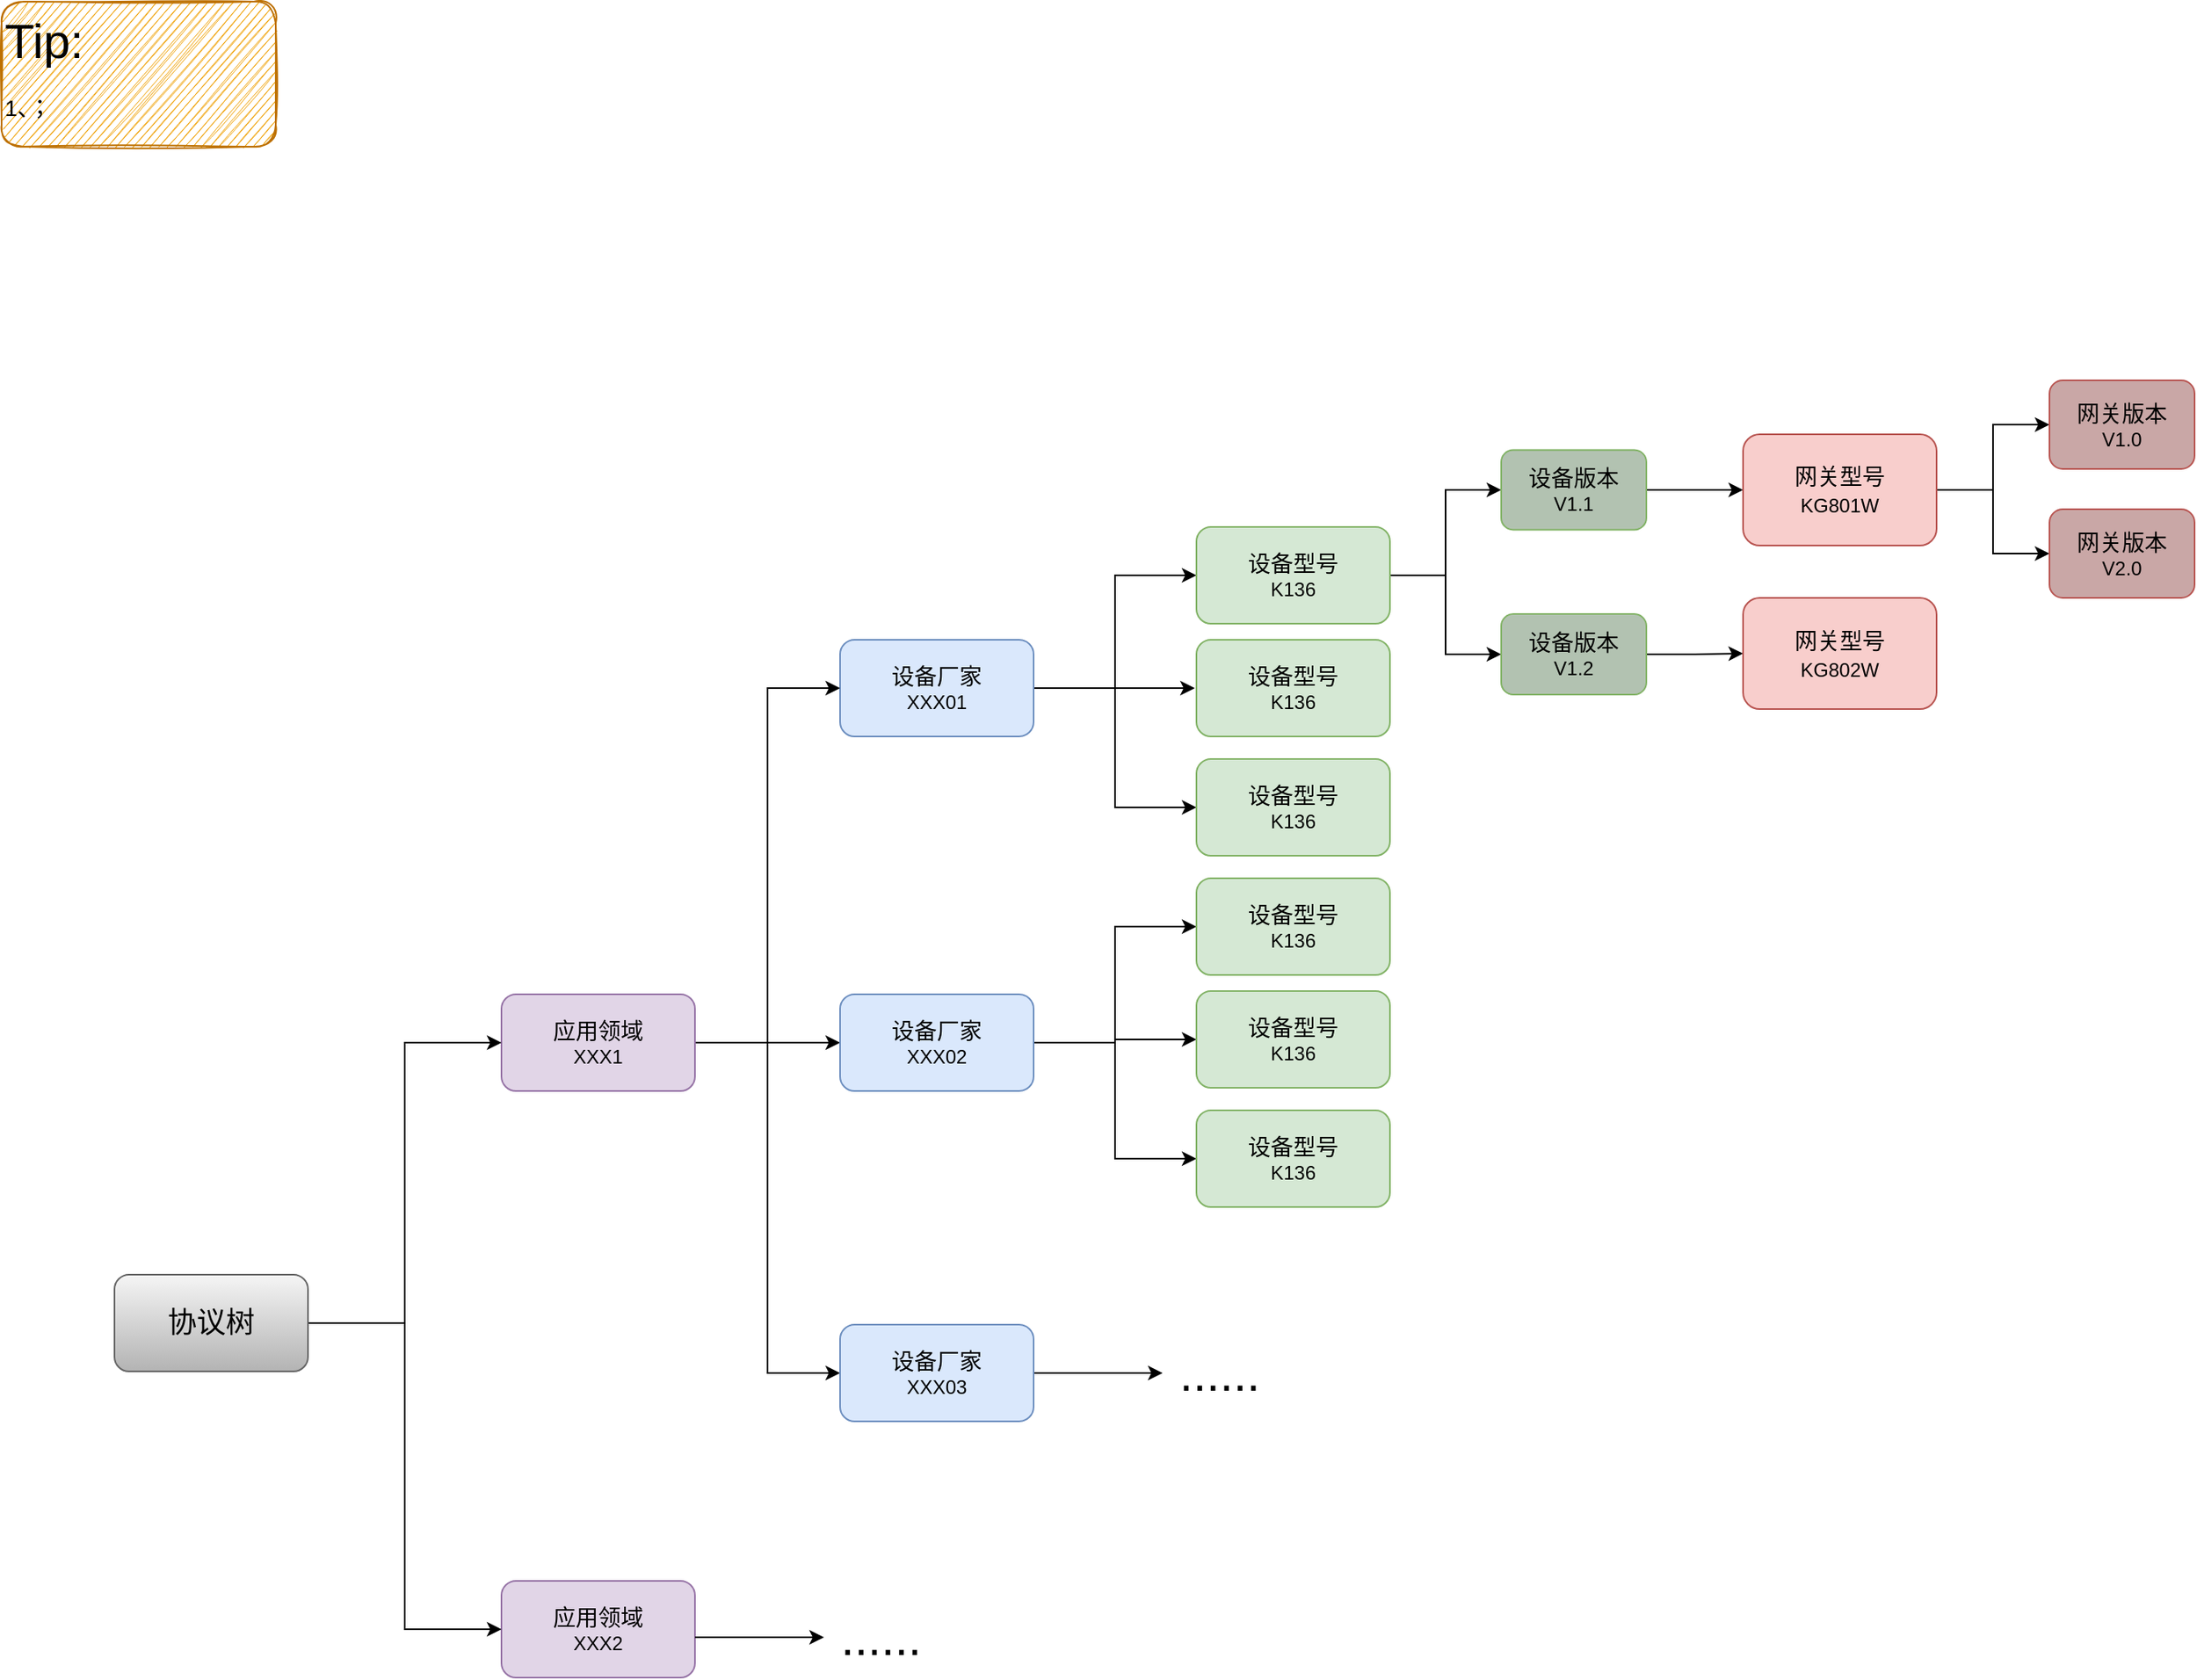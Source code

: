 <mxfile version="20.6.0" type="github">
  <diagram id="75FGShUzCQrUq0EQokse" name="第 1 页">
    <mxGraphModel dx="2432" dy="786" grid="1" gridSize="10" guides="1" tooltips="1" connect="1" arrows="1" fold="1" page="1" pageScale="1" pageWidth="827" pageHeight="1169" math="0" shadow="0">
      <root>
        <mxCell id="0" />
        <mxCell id="1" parent="0" />
        <mxCell id="CHu2IBjWPz0jFUEwYMhh-9" style="edgeStyle=orthogonalEdgeStyle;rounded=0;orthogonalLoop=1;jettySize=auto;html=1;exitX=1;exitY=0.5;exitDx=0;exitDy=0;entryX=0;entryY=0.5;entryDx=0;entryDy=0;" edge="1" parent="1" source="CHu2IBjWPz0jFUEwYMhh-2" target="CHu2IBjWPz0jFUEwYMhh-5">
          <mxGeometry relative="1" as="geometry" />
        </mxCell>
        <mxCell id="CHu2IBjWPz0jFUEwYMhh-10" style="edgeStyle=orthogonalEdgeStyle;rounded=0;orthogonalLoop=1;jettySize=auto;html=1;exitX=1;exitY=0.5;exitDx=0;exitDy=0;entryX=0;entryY=0.5;entryDx=0;entryDy=0;" edge="1" parent="1" source="CHu2IBjWPz0jFUEwYMhh-2">
          <mxGeometry relative="1" as="geometry">
            <mxPoint x="690" y="436" as="targetPoint" />
          </mxGeometry>
        </mxCell>
        <mxCell id="CHu2IBjWPz0jFUEwYMhh-73" style="edgeStyle=orthogonalEdgeStyle;rounded=0;orthogonalLoop=1;jettySize=auto;html=1;exitX=1;exitY=0.5;exitDx=0;exitDy=0;entryX=0;entryY=0.5;entryDx=0;entryDy=0;fontSize=12;fontColor=#3333FF;" edge="1" parent="1" source="CHu2IBjWPz0jFUEwYMhh-2" target="CHu2IBjWPz0jFUEwYMhh-71">
          <mxGeometry relative="1" as="geometry" />
        </mxCell>
        <mxCell id="CHu2IBjWPz0jFUEwYMhh-2" value="&lt;font style=&quot;font-size: 14px;&quot;&gt;设备厂家&lt;/font&gt;&lt;br&gt;XXX01" style="rounded=1;whiteSpace=wrap;html=1;fillColor=#dae8fc;strokeColor=#6c8ebf;" vertex="1" parent="1">
          <mxGeometry x="470" y="406" width="120" height="60" as="geometry" />
        </mxCell>
        <mxCell id="CHu2IBjWPz0jFUEwYMhh-12" style="edgeStyle=orthogonalEdgeStyle;rounded=0;orthogonalLoop=1;jettySize=auto;html=1;exitX=1;exitY=0.5;exitDx=0;exitDy=0;entryX=0;entryY=0.5;entryDx=0;entryDy=0;" edge="1" parent="1" source="CHu2IBjWPz0jFUEwYMhh-3" target="CHu2IBjWPz0jFUEwYMhh-2">
          <mxGeometry relative="1" as="geometry" />
        </mxCell>
        <mxCell id="CHu2IBjWPz0jFUEwYMhh-13" style="edgeStyle=orthogonalEdgeStyle;rounded=0;orthogonalLoop=1;jettySize=auto;html=1;exitX=1;exitY=0.5;exitDx=0;exitDy=0;entryX=0;entryY=0.5;entryDx=0;entryDy=0;" edge="1" parent="1" source="CHu2IBjWPz0jFUEwYMhh-3" target="CHu2IBjWPz0jFUEwYMhh-4">
          <mxGeometry relative="1" as="geometry" />
        </mxCell>
        <mxCell id="CHu2IBjWPz0jFUEwYMhh-22" style="edgeStyle=orthogonalEdgeStyle;rounded=0;orthogonalLoop=1;jettySize=auto;html=1;exitX=1;exitY=0.5;exitDx=0;exitDy=0;entryX=0;entryY=0.5;entryDx=0;entryDy=0;" edge="1" parent="1" source="CHu2IBjWPz0jFUEwYMhh-3" target="CHu2IBjWPz0jFUEwYMhh-21">
          <mxGeometry relative="1" as="geometry" />
        </mxCell>
        <mxCell id="CHu2IBjWPz0jFUEwYMhh-3" value="&lt;font style=&quot;font-size: 14px;&quot;&gt;应用领域&lt;/font&gt;&lt;br&gt;XXX1" style="rounded=1;whiteSpace=wrap;html=1;fillColor=#e1d5e7;strokeColor=#9673a6;" vertex="1" parent="1">
          <mxGeometry x="260" y="626" width="120" height="60" as="geometry" />
        </mxCell>
        <mxCell id="CHu2IBjWPz0jFUEwYMhh-18" style="edgeStyle=orthogonalEdgeStyle;rounded=0;orthogonalLoop=1;jettySize=auto;html=1;exitX=1;exitY=0.5;exitDx=0;exitDy=0;entryX=0;entryY=0.5;entryDx=0;entryDy=0;" edge="1" parent="1" source="CHu2IBjWPz0jFUEwYMhh-4" target="CHu2IBjWPz0jFUEwYMhh-74">
          <mxGeometry relative="1" as="geometry">
            <mxPoint x="690" y="586" as="targetPoint" />
          </mxGeometry>
        </mxCell>
        <mxCell id="CHu2IBjWPz0jFUEwYMhh-19" style="edgeStyle=orthogonalEdgeStyle;rounded=0;orthogonalLoop=1;jettySize=auto;html=1;exitX=1;exitY=0.5;exitDx=0;exitDy=0;entryX=0;entryY=0.5;entryDx=0;entryDy=0;" edge="1" parent="1" source="CHu2IBjWPz0jFUEwYMhh-4" target="CHu2IBjWPz0jFUEwYMhh-76">
          <mxGeometry relative="1" as="geometry">
            <mxPoint x="691" y="656" as="targetPoint" />
          </mxGeometry>
        </mxCell>
        <mxCell id="CHu2IBjWPz0jFUEwYMhh-20" style="edgeStyle=orthogonalEdgeStyle;rounded=0;orthogonalLoop=1;jettySize=auto;html=1;exitX=1;exitY=0.5;exitDx=0;exitDy=0;entryX=0;entryY=0.5;entryDx=0;entryDy=0;" edge="1" parent="1" source="CHu2IBjWPz0jFUEwYMhh-4" target="CHu2IBjWPz0jFUEwYMhh-75">
          <mxGeometry relative="1" as="geometry">
            <mxPoint x="690" y="726" as="targetPoint" />
          </mxGeometry>
        </mxCell>
        <mxCell id="CHu2IBjWPz0jFUEwYMhh-4" value="&lt;font style=&quot;font-size: 14px;&quot;&gt;设备厂家&lt;/font&gt;&lt;br&gt;XXX02" style="rounded=1;whiteSpace=wrap;html=1;fillColor=#dae8fc;strokeColor=#6c8ebf;" vertex="1" parent="1">
          <mxGeometry x="470" y="626" width="120" height="60" as="geometry" />
        </mxCell>
        <mxCell id="CHu2IBjWPz0jFUEwYMhh-50" style="edgeStyle=orthogonalEdgeStyle;rounded=0;orthogonalLoop=1;jettySize=auto;html=1;exitX=1;exitY=0.5;exitDx=0;exitDy=0;entryX=0;entryY=0.5;entryDx=0;entryDy=0;fontSize=30;" edge="1" parent="1" source="CHu2IBjWPz0jFUEwYMhh-5" target="CHu2IBjWPz0jFUEwYMhh-49">
          <mxGeometry relative="1" as="geometry" />
        </mxCell>
        <mxCell id="CHu2IBjWPz0jFUEwYMhh-52" style="edgeStyle=orthogonalEdgeStyle;rounded=0;orthogonalLoop=1;jettySize=auto;html=1;exitX=1;exitY=0.5;exitDx=0;exitDy=0;entryX=0;entryY=0.5;entryDx=0;entryDy=0;fontSize=30;" edge="1" parent="1" source="CHu2IBjWPz0jFUEwYMhh-5" target="CHu2IBjWPz0jFUEwYMhh-88">
          <mxGeometry relative="1" as="geometry">
            <mxPoint x="870" y="426" as="targetPoint" />
          </mxGeometry>
        </mxCell>
        <mxCell id="CHu2IBjWPz0jFUEwYMhh-5" value="&lt;font style=&quot;&quot;&gt;&lt;span style=&quot;font-size: 14px;&quot;&gt;设备型号&lt;/span&gt;&lt;br&gt;&lt;font style=&quot;font-size: 12px;&quot;&gt;K136&lt;/font&gt;&lt;br&gt;&lt;/font&gt;" style="rounded=1;whiteSpace=wrap;html=1;fillColor=#d5e8d4;strokeColor=#82b366;" vertex="1" parent="1">
          <mxGeometry x="691" y="336" width="120" height="60" as="geometry" />
        </mxCell>
        <mxCell id="CHu2IBjWPz0jFUEwYMhh-24" value="" style="edgeStyle=orthogonalEdgeStyle;rounded=0;orthogonalLoop=1;jettySize=auto;html=1;" edge="1" parent="1" source="CHu2IBjWPz0jFUEwYMhh-21">
          <mxGeometry relative="1" as="geometry">
            <mxPoint x="670" y="861" as="targetPoint" />
          </mxGeometry>
        </mxCell>
        <mxCell id="CHu2IBjWPz0jFUEwYMhh-21" value="&lt;font style=&quot;font-size: 14px;&quot;&gt;设备厂家&lt;/font&gt;&lt;br&gt;XXX03" style="rounded=1;whiteSpace=wrap;html=1;fillColor=#dae8fc;strokeColor=#6c8ebf;" vertex="1" parent="1">
          <mxGeometry x="470" y="831" width="120" height="60" as="geometry" />
        </mxCell>
        <mxCell id="CHu2IBjWPz0jFUEwYMhh-26" value="......" style="text;html=1;align=center;verticalAlign=middle;resizable=0;points=[];autosize=1;strokeColor=none;fillColor=none;fontSize=30;" vertex="1" parent="1">
          <mxGeometry x="670" y="836" width="70" height="50" as="geometry" />
        </mxCell>
        <mxCell id="CHu2IBjWPz0jFUEwYMhh-39" style="edgeStyle=orthogonalEdgeStyle;rounded=0;orthogonalLoop=1;jettySize=auto;html=1;exitX=1;exitY=0.5;exitDx=0;exitDy=0;entryX=0;entryY=0.5;entryDx=0;entryDy=0;fontSize=14;" edge="1" parent="1" source="CHu2IBjWPz0jFUEwYMhh-49" target="CHu2IBjWPz0jFUEwYMhh-78">
          <mxGeometry relative="1" as="geometry">
            <mxPoint x="1097" y="306" as="sourcePoint" />
            <mxPoint x="1020" y="321" as="targetPoint" />
          </mxGeometry>
        </mxCell>
        <mxCell id="CHu2IBjWPz0jFUEwYMhh-49" value="&lt;font style=&quot;font-size: 14px;&quot;&gt;设备版本&lt;/font&gt;&lt;br&gt;V1.1" style="rounded=1;whiteSpace=wrap;html=1;fillColor=#B2C2B1;strokeColor=#82b366;" vertex="1" parent="1">
          <mxGeometry x="880" y="288.25" width="90" height="49.5" as="geometry" />
        </mxCell>
        <mxCell id="CHu2IBjWPz0jFUEwYMhh-56" value="Tip:&lt;br&gt;&lt;font style=&quot;font-size: 14px;&quot;&gt;1、；&lt;/font&gt;" style="text;html=1;strokeColor=#BD7000;fillColor=#f0a30a;align=left;verticalAlign=top;whiteSpace=wrap;rounded=1;fontSize=30;fontColor=#000000;sketch=1;shadow=0;glass=0;strokeWidth=1;" vertex="1" parent="1">
          <mxGeometry x="-50" y="10" width="170" height="90" as="geometry" />
        </mxCell>
        <mxCell id="CHu2IBjWPz0jFUEwYMhh-57" value="&lt;font style=&quot;font-size: 14px;&quot;&gt;应用领域&lt;/font&gt;&lt;br&gt;XXX2" style="rounded=1;whiteSpace=wrap;html=1;fillColor=#e1d5e7;strokeColor=#9673a6;" vertex="1" parent="1">
          <mxGeometry x="260" y="990" width="120" height="60" as="geometry" />
        </mxCell>
        <mxCell id="CHu2IBjWPz0jFUEwYMhh-59" style="edgeStyle=orthogonalEdgeStyle;rounded=0;orthogonalLoop=1;jettySize=auto;html=1;exitX=1;exitY=0.5;exitDx=0;exitDy=0;entryX=0;entryY=0.5;entryDx=0;entryDy=0;fontSize=14;" edge="1" parent="1" source="CHu2IBjWPz0jFUEwYMhh-87" target="CHu2IBjWPz0jFUEwYMhh-3">
          <mxGeometry relative="1" as="geometry">
            <mxPoint x="140" y="798" as="sourcePoint" />
          </mxGeometry>
        </mxCell>
        <mxCell id="CHu2IBjWPz0jFUEwYMhh-60" style="edgeStyle=orthogonalEdgeStyle;rounded=0;orthogonalLoop=1;jettySize=auto;html=1;exitX=1;exitY=0.5;exitDx=0;exitDy=0;entryX=0;entryY=0.5;entryDx=0;entryDy=0;fontSize=14;" edge="1" parent="1" source="CHu2IBjWPz0jFUEwYMhh-87" target="CHu2IBjWPz0jFUEwYMhh-57">
          <mxGeometry relative="1" as="geometry">
            <mxPoint x="140" y="798" as="sourcePoint" />
          </mxGeometry>
        </mxCell>
        <mxCell id="CHu2IBjWPz0jFUEwYMhh-69" value="" style="edgeStyle=orthogonalEdgeStyle;rounded=0;orthogonalLoop=1;jettySize=auto;html=1;" edge="1" parent="1">
          <mxGeometry relative="1" as="geometry">
            <mxPoint x="380" y="1025" as="sourcePoint" />
            <mxPoint x="460" y="1025" as="targetPoint" />
          </mxGeometry>
        </mxCell>
        <mxCell id="CHu2IBjWPz0jFUEwYMhh-70" value="......" style="text;html=1;align=center;verticalAlign=middle;resizable=0;points=[];autosize=1;strokeColor=none;fillColor=none;fontSize=30;" vertex="1" parent="1">
          <mxGeometry x="460" y="1000" width="70" height="50" as="geometry" />
        </mxCell>
        <mxCell id="CHu2IBjWPz0jFUEwYMhh-71" value="&lt;font style=&quot;&quot;&gt;&lt;span style=&quot;font-size: 14px;&quot;&gt;设备型号&lt;/span&gt;&lt;br&gt;&lt;font style=&quot;font-size: 12px;&quot;&gt;K136&lt;/font&gt;&lt;br&gt;&lt;/font&gt;" style="rounded=1;whiteSpace=wrap;html=1;fillColor=#d5e8d4;strokeColor=#82b366;" vertex="1" parent="1">
          <mxGeometry x="691" y="480" width="120" height="60" as="geometry" />
        </mxCell>
        <mxCell id="CHu2IBjWPz0jFUEwYMhh-72" value="&lt;font style=&quot;&quot;&gt;&lt;span style=&quot;font-size: 14px;&quot;&gt;设备型号&lt;/span&gt;&lt;br&gt;&lt;font style=&quot;font-size: 12px;&quot;&gt;K136&lt;/font&gt;&lt;br&gt;&lt;/font&gt;" style="rounded=1;whiteSpace=wrap;html=1;fillColor=#d5e8d4;strokeColor=#82b366;" vertex="1" parent="1">
          <mxGeometry x="691" y="406" width="120" height="60" as="geometry" />
        </mxCell>
        <mxCell id="CHu2IBjWPz0jFUEwYMhh-74" value="&lt;font style=&quot;&quot;&gt;&lt;span style=&quot;font-size: 14px;&quot;&gt;设备型号&lt;/span&gt;&lt;br&gt;&lt;font style=&quot;font-size: 12px;&quot;&gt;K136&lt;/font&gt;&lt;br&gt;&lt;/font&gt;" style="rounded=1;whiteSpace=wrap;html=1;fillColor=#d5e8d4;strokeColor=#82b366;" vertex="1" parent="1">
          <mxGeometry x="691" y="554" width="120" height="60" as="geometry" />
        </mxCell>
        <mxCell id="CHu2IBjWPz0jFUEwYMhh-75" value="&lt;font style=&quot;&quot;&gt;&lt;span style=&quot;font-size: 14px;&quot;&gt;设备型号&lt;/span&gt;&lt;br&gt;&lt;font style=&quot;font-size: 12px;&quot;&gt;K136&lt;/font&gt;&lt;br&gt;&lt;/font&gt;" style="rounded=1;whiteSpace=wrap;html=1;fillColor=#d5e8d4;strokeColor=#82b366;" vertex="1" parent="1">
          <mxGeometry x="691" y="698" width="120" height="60" as="geometry" />
        </mxCell>
        <mxCell id="CHu2IBjWPz0jFUEwYMhh-76" value="&lt;font style=&quot;&quot;&gt;&lt;span style=&quot;font-size: 14px;&quot;&gt;设备型号&lt;/span&gt;&lt;br&gt;&lt;font style=&quot;font-size: 12px;&quot;&gt;K136&lt;/font&gt;&lt;br&gt;&lt;/font&gt;" style="rounded=1;whiteSpace=wrap;html=1;fillColor=#d5e8d4;strokeColor=#82b366;" vertex="1" parent="1">
          <mxGeometry x="691" y="624" width="120" height="60" as="geometry" />
        </mxCell>
        <mxCell id="CHu2IBjWPz0jFUEwYMhh-91" style="edgeStyle=orthogonalEdgeStyle;rounded=0;orthogonalLoop=1;jettySize=auto;html=1;exitX=1;exitY=0.5;exitDx=0;exitDy=0;entryX=0;entryY=0.5;entryDx=0;entryDy=0;fontSize=18;fontColor=#000000;" edge="1" parent="1" source="CHu2IBjWPz0jFUEwYMhh-78" target="CHu2IBjWPz0jFUEwYMhh-81">
          <mxGeometry relative="1" as="geometry" />
        </mxCell>
        <mxCell id="CHu2IBjWPz0jFUEwYMhh-92" style="edgeStyle=orthogonalEdgeStyle;rounded=0;orthogonalLoop=1;jettySize=auto;html=1;exitX=1;exitY=0.5;exitDx=0;exitDy=0;entryX=0;entryY=0.5;entryDx=0;entryDy=0;fontSize=18;fontColor=#000000;" edge="1" parent="1" source="CHu2IBjWPz0jFUEwYMhh-78" target="CHu2IBjWPz0jFUEwYMhh-85">
          <mxGeometry relative="1" as="geometry" />
        </mxCell>
        <mxCell id="CHu2IBjWPz0jFUEwYMhh-78" value="网关型号&lt;br&gt;&lt;span style=&quot;font-size: 12px;&quot;&gt;KG801W&lt;/span&gt;" style="rounded=1;whiteSpace=wrap;html=1;shadow=0;glass=0;sketch=0;strokeWidth=1;fontSize=14;fillColor=#f8cecc;strokeColor=#b85450;" vertex="1" parent="1">
          <mxGeometry x="1030" y="278.5" width="120" height="69" as="geometry" />
        </mxCell>
        <mxCell id="CHu2IBjWPz0jFUEwYMhh-81" value="&lt;font style=&quot;font-size: 14px;&quot;&gt;网关版本&lt;/font&gt;&lt;br&gt;V1.0" style="rounded=1;whiteSpace=wrap;html=1;fillColor=#C9A7A6;strokeColor=#b85450;" vertex="1" parent="1">
          <mxGeometry x="1220" y="245" width="90" height="55" as="geometry" />
        </mxCell>
        <mxCell id="CHu2IBjWPz0jFUEwYMhh-85" value="&lt;font style=&quot;font-size: 14px;&quot;&gt;网关版本&lt;/font&gt;&lt;br&gt;V2.0" style="rounded=1;whiteSpace=wrap;html=1;fillColor=#C9A7A6;strokeColor=#b85450;" vertex="1" parent="1">
          <mxGeometry x="1220" y="325" width="90" height="55" as="geometry" />
        </mxCell>
        <mxCell id="CHu2IBjWPz0jFUEwYMhh-87" value="协议树" style="rounded=1;whiteSpace=wrap;html=1;shadow=0;glass=0;sketch=0;strokeWidth=1;fontSize=18;fillColor=#f5f5f5;gradientColor=#b3b3b3;strokeColor=#666666;" vertex="1" parent="1">
          <mxGeometry x="20" y="800" width="120" height="60" as="geometry" />
        </mxCell>
        <mxCell id="CHu2IBjWPz0jFUEwYMhh-90" style="edgeStyle=orthogonalEdgeStyle;rounded=0;orthogonalLoop=1;jettySize=auto;html=1;exitX=1;exitY=0.5;exitDx=0;exitDy=0;entryX=0;entryY=0.5;entryDx=0;entryDy=0;fontSize=18;fontColor=#000000;" edge="1" parent="1" source="CHu2IBjWPz0jFUEwYMhh-88" target="CHu2IBjWPz0jFUEwYMhh-89">
          <mxGeometry relative="1" as="geometry" />
        </mxCell>
        <mxCell id="CHu2IBjWPz0jFUEwYMhh-88" value="&lt;font style=&quot;font-size: 14px;&quot;&gt;设备版本&lt;/font&gt;&lt;br&gt;V1.2" style="rounded=1;whiteSpace=wrap;html=1;fillColor=#B2C2B1;strokeColor=#82b366;" vertex="1" parent="1">
          <mxGeometry x="880" y="390" width="90" height="50" as="geometry" />
        </mxCell>
        <mxCell id="CHu2IBjWPz0jFUEwYMhh-89" value="网关型号&lt;br&gt;&lt;span style=&quot;font-size: 12px;&quot;&gt;KG802W&lt;/span&gt;" style="rounded=1;whiteSpace=wrap;html=1;shadow=0;glass=0;sketch=0;strokeWidth=1;fontSize=14;fillColor=#f8cecc;strokeColor=#b85450;" vertex="1" parent="1">
          <mxGeometry x="1030" y="380" width="120" height="69" as="geometry" />
        </mxCell>
      </root>
    </mxGraphModel>
  </diagram>
</mxfile>
